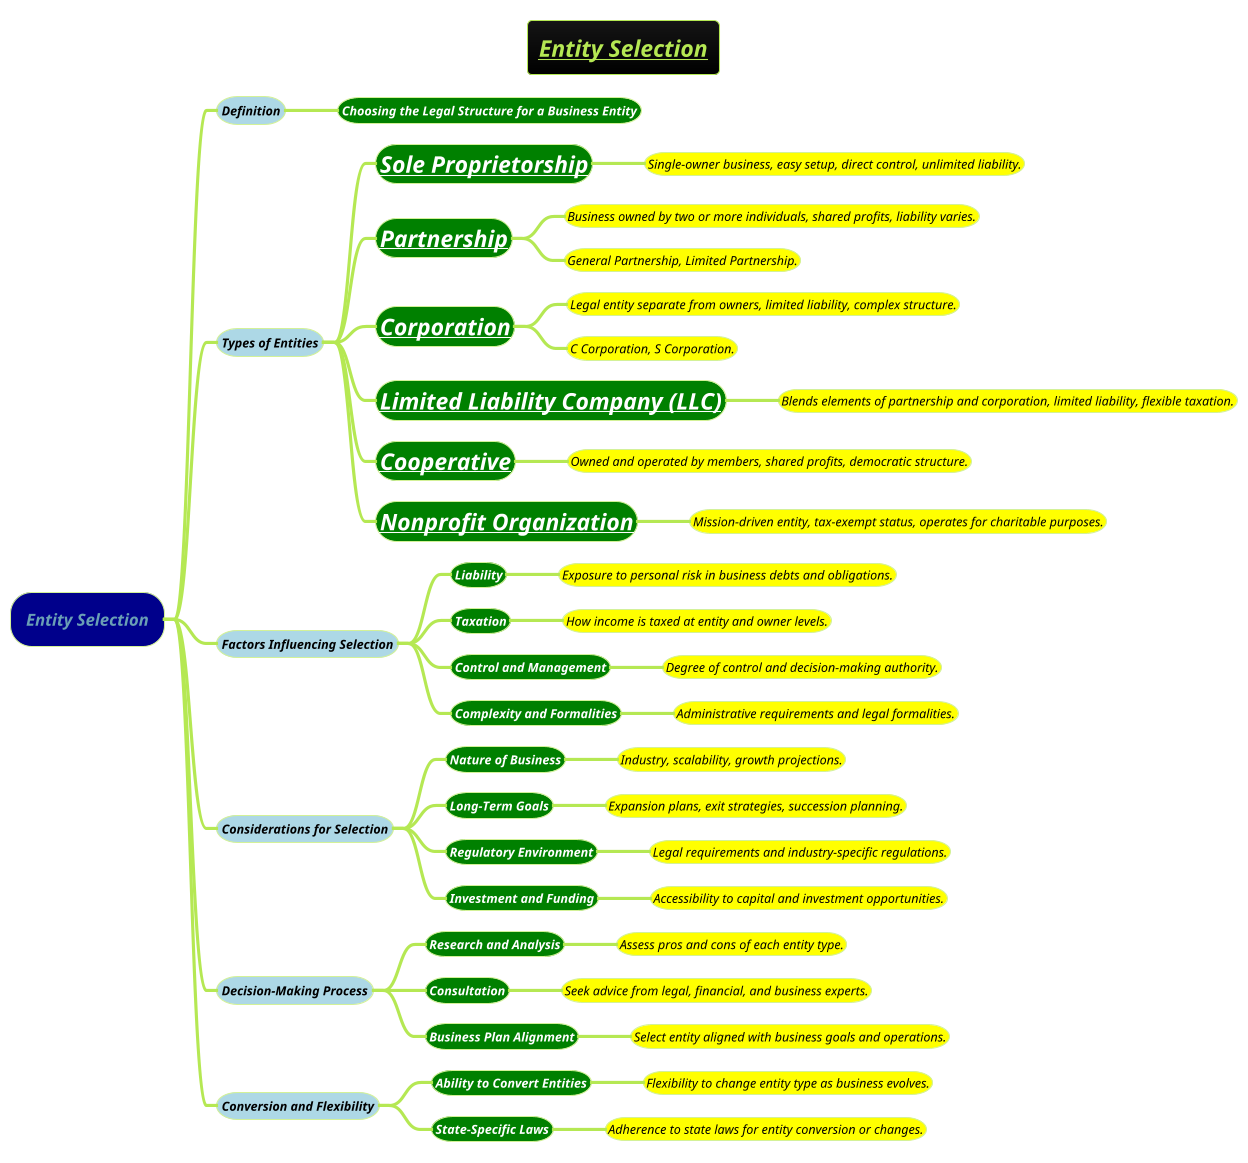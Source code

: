 @startmindmap
title =<i><b><u><size:18>Entity Selection
!theme hacker

*[#darkblue] <i>Entity Selection
**[#lightblue] <i><color #black><size:12>Definition
***[#green] <b><i><color #white><size:12>Choosing the Legal Structure for a Business Entity
**[#lightblue] <i><color #black><size:12>Types of Entities
***[#green] <b><i><color #white><size:22>[[Sole-Proprietorship.puml Sole Proprietorship]]
****[#yellow] <i><color #black><size:12>Single-owner business, easy setup, direct control, unlimited liability.
***[#green] <b><i><color #white><size:22>[[Partnership.puml Partnership]]
****[#yellow] <i><color #black><size:12>Business owned by two or more individuals, shared profits, liability varies.
****[#yellow] <i><color #black><size:12>General Partnership, Limited Partnership.
***[#green] <b><i><color #white><size:22>[[Corporation.puml Corporation]]
****[#yellow] <i><color #black><size:12>Legal entity separate from owners, limited liability, complex structure.
****[#yellow] <i><color #black><size:12>C Corporation, S Corporation.
***[#green] <b><i><color #white><size:22>[[Limited-Liability-Company-(LLC).puml Limited Liability Company (LLC)]]
****[#yellow] <i><color #black><size:12>Blends elements of partnership and corporation, limited liability, flexible taxation.
***[#green] <b><i><color #white><size:22>[[Cooperative.puml Cooperative]]
****[#yellow] <i><color #black><size:12>Owned and operated by members, shared profits, democratic structure.
***[#green] <b><i><color #white><size:22>[[Nonprofit-Organization.puml Nonprofit Organization]]
****[#yellow] <i><color #black><size:12>Mission-driven entity, tax-exempt status, operates for charitable purposes.
**[#lightblue] <i><color #black><size:12>Factors Influencing Selection
***[#green] <b><i><color #white><size:12>Liability
****[#yellow] <i><color #black><size:12>Exposure to personal risk in business debts and obligations.
***[#green] <b><i><color #white><size:12>Taxation
****[#yellow] <i><color #black><size:12>How income is taxed at entity and owner levels.
***[#green] <b><i><color #white><size:12>Control and Management
****[#yellow] <i><color #black><size:12>Degree of control and decision-making authority.
***[#green] <b><i><color #white><size:12>Complexity and Formalities
****[#yellow] <i><color #black><size:12>Administrative requirements and legal formalities.
**[#lightblue] <i><color #black><size:12>Considerations for Selection
***[#green] <b><i><color #white><size:12>Nature of Business
****[#yellow] <i><color #black><size:12>Industry, scalability, growth projections.
***[#green] <b><i><color #white><size:12>Long-Term Goals
****[#yellow] <i><color #black><size:12>Expansion plans, exit strategies, succession planning.
***[#green] <b><i><color #white><size:12>Regulatory Environment
****[#yellow] <i><color #black><size:12>Legal requirements and industry-specific regulations.
***[#green] <b><i><color #white><size:12>Investment and Funding
****[#yellow] <i><color #black><size:12>Accessibility to capital and investment opportunities.
**[#lightblue] <i><color #black><size:12>Decision-Making Process
***[#green] <b><i><color #white><size:12>Research and Analysis
****[#yellow] <i><color #black><size:12>Assess pros and cons of each entity type.
***[#green] <b><i><color #white><size:12>Consultation
****[#yellow] <i><color #black><size:12>Seek advice from legal, financial, and business experts.
***[#green] <b><i><color #white><size:12>Business Plan Alignment
****[#yellow] <i><color #black><size:12>Select entity aligned with business goals and operations.
**[#lightblue] <i><color #black><size:12>Conversion and Flexibility
***[#green] <b><i><color #white><size:12>Ability to Convert Entities
****[#yellow] <i><color #black><size:12>Flexibility to change entity type as business evolves.
***[#green] <b><i><color #white><size:12>State-Specific Laws
****[#yellow] <i><color #black><size:12>Adherence to state laws for entity conversion or changes.
@endmindmap
